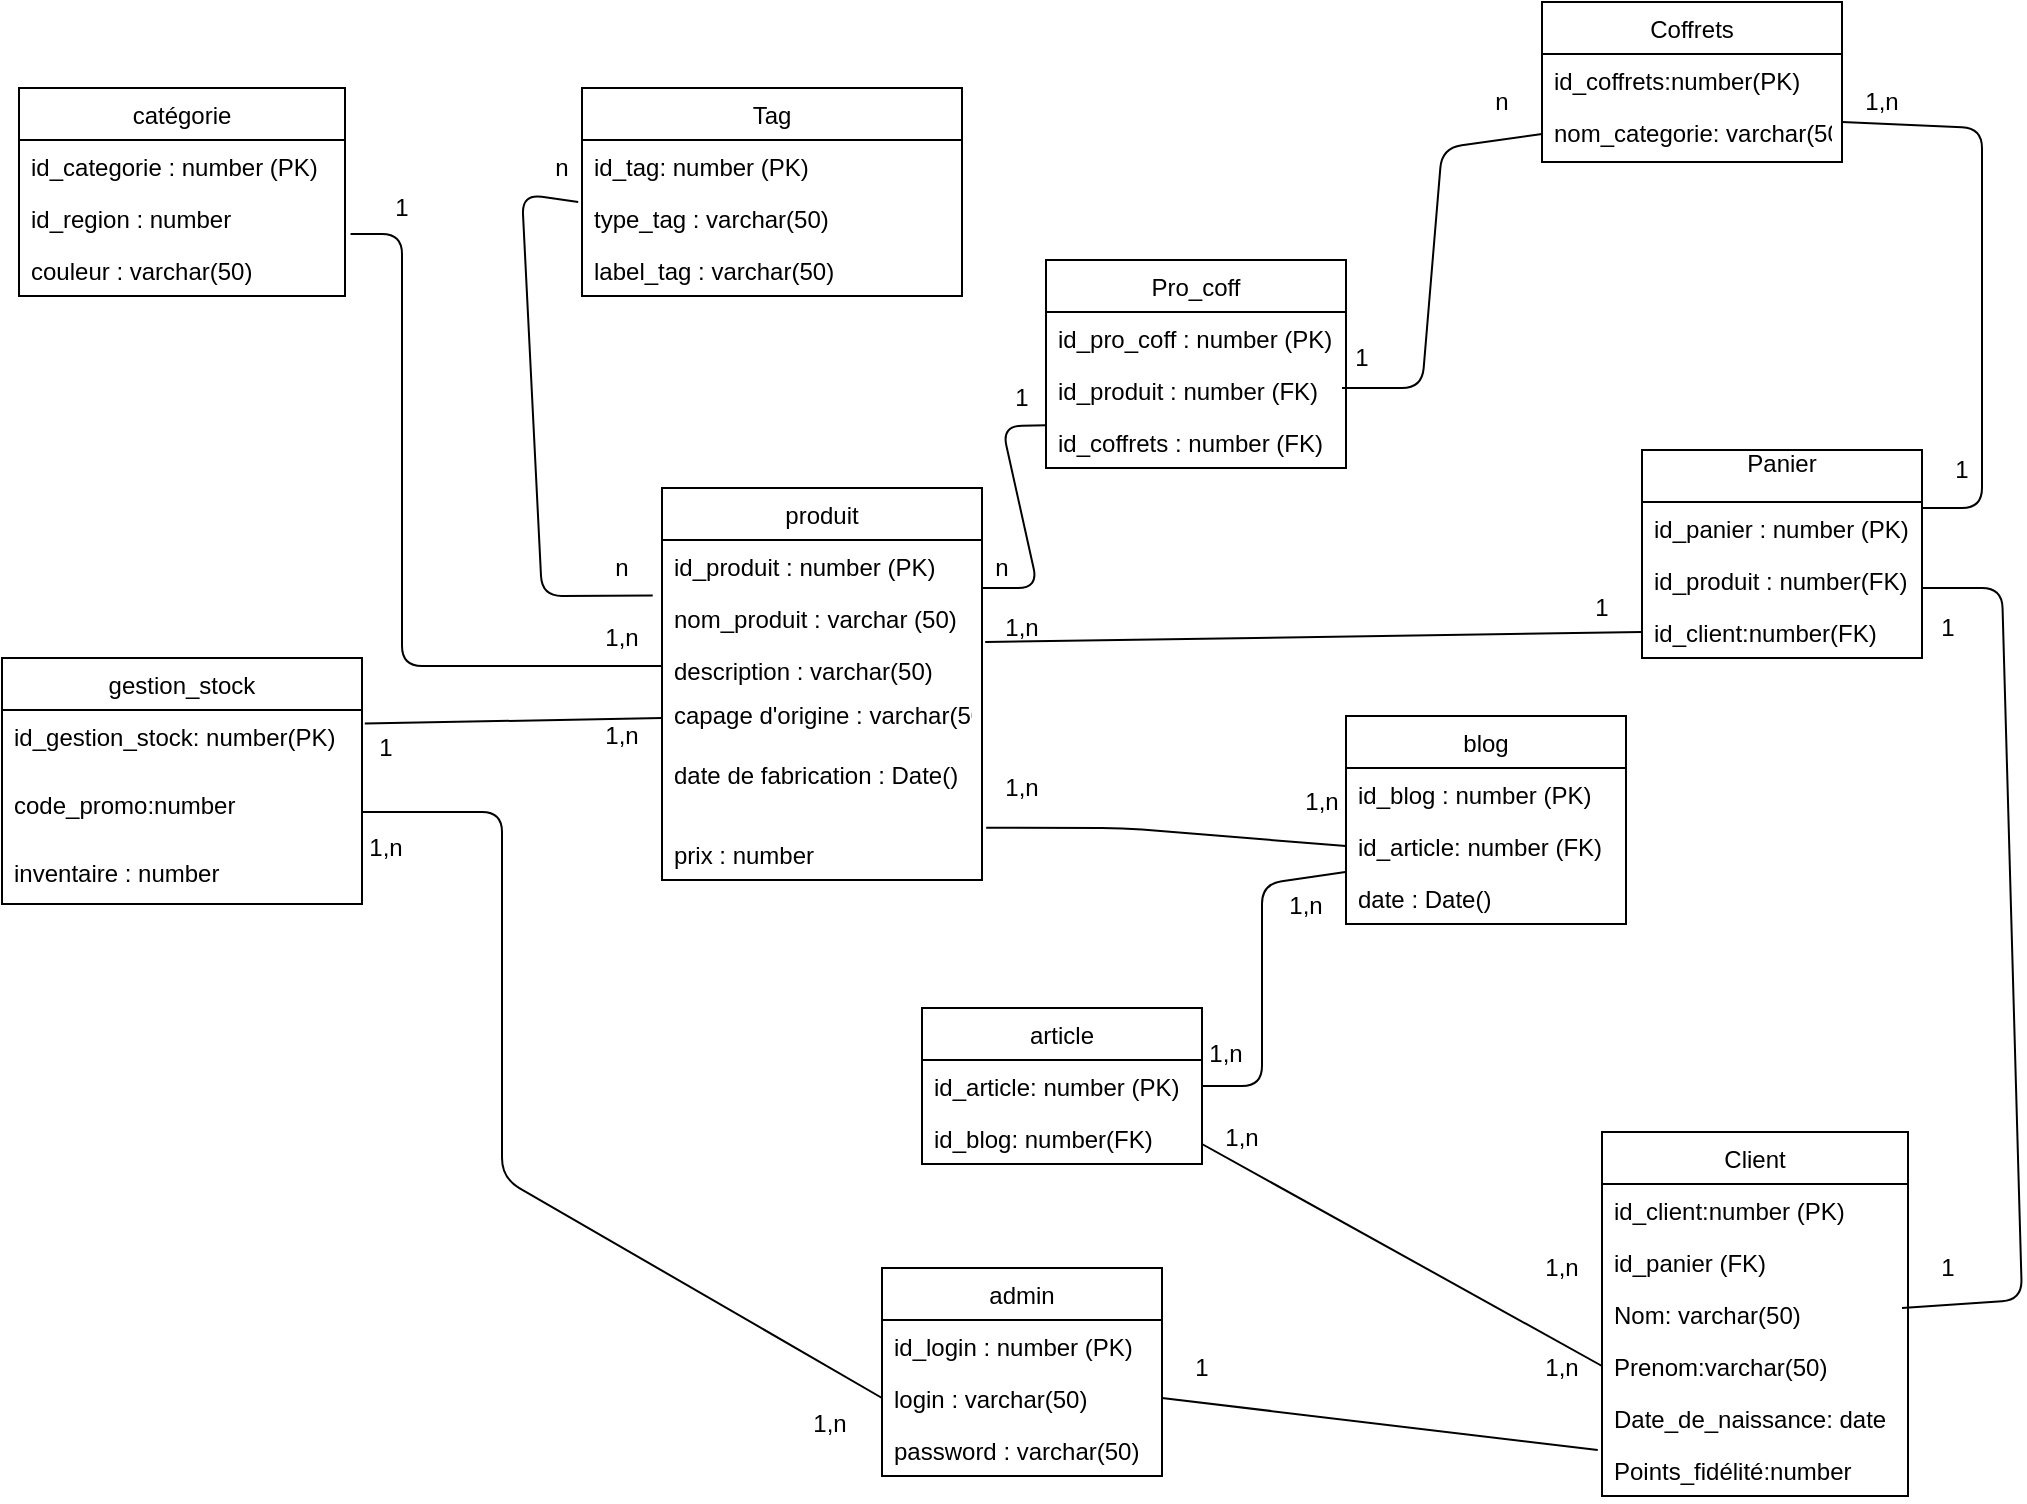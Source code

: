 <mxfile version="14.9.5" type="google"><diagram id="aawZgVWPwfKuGyZdiQRl" name="Page-1"><mxGraphModel dx="1038" dy="579" grid="1" gridSize="10" guides="1" tooltips="1" connect="1" arrows="1" fold="1" page="1" pageScale="1" pageWidth="827" pageHeight="1169" math="0" shadow="0"><root><mxCell id="0"/><mxCell id="1" parent="0"/><mxCell id="CbTCW1wahmR9rgJW9OrE-4" value="catégorie" style="swimlane;fontStyle=0;childLayout=stackLayout;horizontal=1;startSize=26;horizontalStack=0;resizeParent=1;resizeParentMax=0;resizeLast=0;collapsible=1;marginBottom=0;" parent="1" vertex="1"><mxGeometry x="8.5" y="70" width="163" height="104" as="geometry"/></mxCell><mxCell id="CbTCW1wahmR9rgJW9OrE-5" value="id_categorie : number (PK)" style="text;strokeColor=none;fillColor=none;align=left;verticalAlign=top;spacingLeft=4;spacingRight=4;overflow=hidden;rotatable=0;points=[[0,0.5],[1,0.5]];portConstraint=eastwest;" parent="CbTCW1wahmR9rgJW9OrE-4" vertex="1"><mxGeometry y="26" width="163" height="26" as="geometry"/></mxCell><mxCell id="R98wyj05vI2lQYsJUsNE-19" value="id_region : number" style="text;strokeColor=none;fillColor=none;align=left;verticalAlign=top;spacingLeft=4;spacingRight=4;overflow=hidden;rotatable=0;points=[[0,0.5],[1,0.5]];portConstraint=eastwest;" parent="CbTCW1wahmR9rgJW9OrE-4" vertex="1"><mxGeometry y="52" width="163" height="26" as="geometry"/></mxCell><mxCell id="PyzFe9c_wyoDlFiJnzRS-51" value="couleur : varchar(50)" style="text;strokeColor=none;fillColor=none;align=left;verticalAlign=top;spacingLeft=4;spacingRight=4;overflow=hidden;rotatable=0;points=[[0,0.5],[1,0.5]];portConstraint=eastwest;" parent="CbTCW1wahmR9rgJW9OrE-4" vertex="1"><mxGeometry y="78" width="163" height="26" as="geometry"/></mxCell><mxCell id="CbTCW1wahmR9rgJW9OrE-9" value="produit" style="swimlane;fontStyle=0;childLayout=stackLayout;horizontal=1;startSize=26;horizontalStack=0;resizeParent=1;resizeParentMax=0;resizeLast=0;collapsible=1;marginBottom=0;" parent="1" vertex="1"><mxGeometry x="330" y="270" width="160" height="196" as="geometry"/></mxCell><mxCell id="CbTCW1wahmR9rgJW9OrE-10" value="id_produit : number (PK)" style="text;strokeColor=none;fillColor=none;align=left;verticalAlign=top;spacingLeft=4;spacingRight=4;overflow=hidden;rotatable=0;points=[[0,0.5],[1,0.5]];portConstraint=eastwest;" parent="CbTCW1wahmR9rgJW9OrE-9" vertex="1"><mxGeometry y="26" width="160" height="26" as="geometry"/></mxCell><mxCell id="CbTCW1wahmR9rgJW9OrE-11" value="nom_produit : varchar (50)" style="text;strokeColor=none;fillColor=none;align=left;verticalAlign=top;spacingLeft=4;spacingRight=4;overflow=hidden;rotatable=0;points=[[0,0.5],[1,0.5]];portConstraint=eastwest;" parent="CbTCW1wahmR9rgJW9OrE-9" vertex="1"><mxGeometry y="52" width="160" height="26" as="geometry"/></mxCell><mxCell id="CbTCW1wahmR9rgJW9OrE-12" value="description : varchar(50)" style="text;strokeColor=none;fillColor=none;align=left;verticalAlign=top;spacingLeft=4;spacingRight=4;overflow=hidden;rotatable=0;points=[[0,0.5],[1,0.5]];portConstraint=eastwest;" parent="CbTCW1wahmR9rgJW9OrE-9" vertex="1"><mxGeometry y="78" width="160" height="22" as="geometry"/></mxCell><mxCell id="CbTCW1wahmR9rgJW9OrE-21" value="capage d'origine : varchar(50)" style="text;strokeColor=none;fillColor=none;align=left;verticalAlign=top;spacingLeft=4;spacingRight=4;overflow=hidden;rotatable=0;points=[[0,0.5],[1,0.5]];portConstraint=eastwest;" parent="CbTCW1wahmR9rgJW9OrE-9" vertex="1"><mxGeometry y="100" width="160" height="30" as="geometry"/></mxCell><mxCell id="CbTCW1wahmR9rgJW9OrE-23" value="date de fabrication : Date()" style="text;strokeColor=none;fillColor=none;align=left;verticalAlign=top;spacingLeft=4;spacingRight=4;overflow=hidden;rotatable=0;points=[[0,0.5],[1,0.5]];portConstraint=eastwest;" parent="CbTCW1wahmR9rgJW9OrE-9" vertex="1"><mxGeometry y="130" width="160" height="40" as="geometry"/></mxCell><mxCell id="PyzFe9c_wyoDlFiJnzRS-52" value="prix : number " style="text;strokeColor=none;fillColor=none;align=left;verticalAlign=top;spacingLeft=4;spacingRight=4;overflow=hidden;rotatable=0;points=[[0,0.5],[1,0.5]];portConstraint=eastwest;" parent="CbTCW1wahmR9rgJW9OrE-9" vertex="1"><mxGeometry y="170" width="160" height="26" as="geometry"/></mxCell><mxCell id="R98wyj05vI2lQYsJUsNE-3" value="Client" style="swimlane;fontStyle=0;childLayout=stackLayout;horizontal=1;startSize=26;horizontalStack=0;resizeParent=1;resizeParentMax=0;resizeLast=0;collapsible=1;marginBottom=0;" parent="1" vertex="1"><mxGeometry x="800" y="592" width="153" height="182" as="geometry"/></mxCell><mxCell id="R98wyj05vI2lQYsJUsNE-4" value="id_client:number (PK)" style="text;strokeColor=none;fillColor=none;align=left;verticalAlign=top;spacingLeft=4;spacingRight=4;overflow=hidden;rotatable=0;points=[[0,0.5],[1,0.5]];portConstraint=eastwest;" parent="R98wyj05vI2lQYsJUsNE-3" vertex="1"><mxGeometry y="26" width="153" height="26" as="geometry"/></mxCell><mxCell id="jQ_FjkhtUrvf_pqPnYev-1" value="id_panier (FK)" style="text;strokeColor=none;fillColor=none;align=left;verticalAlign=top;spacingLeft=4;spacingRight=4;overflow=hidden;rotatable=0;points=[[0,0.5],[1,0.5]];portConstraint=eastwest;" vertex="1" parent="R98wyj05vI2lQYsJUsNE-3"><mxGeometry y="52" width="153" height="26" as="geometry"/></mxCell><mxCell id="R98wyj05vI2lQYsJUsNE-5" value="Nom: varchar(50)" style="text;strokeColor=none;fillColor=none;align=left;verticalAlign=top;spacingLeft=4;spacingRight=4;overflow=hidden;rotatable=0;points=[[0,0.5],[1,0.5]];portConstraint=eastwest;" parent="R98wyj05vI2lQYsJUsNE-3" vertex="1"><mxGeometry y="78" width="153" height="26" as="geometry"/></mxCell><mxCell id="R98wyj05vI2lQYsJUsNE-6" value="Prenom:varchar(50)" style="text;strokeColor=none;fillColor=none;align=left;verticalAlign=top;spacingLeft=4;spacingRight=4;overflow=hidden;rotatable=0;points=[[0,0.5],[1,0.5]];portConstraint=eastwest;" parent="R98wyj05vI2lQYsJUsNE-3" vertex="1"><mxGeometry y="104" width="153" height="26" as="geometry"/></mxCell><mxCell id="R98wyj05vI2lQYsJUsNE-22" value="Date_de_naissance: date" style="text;strokeColor=none;fillColor=none;align=left;verticalAlign=top;spacingLeft=4;spacingRight=4;overflow=hidden;rotatable=0;points=[[0,0.5],[1,0.5]];portConstraint=eastwest;" parent="R98wyj05vI2lQYsJUsNE-3" vertex="1"><mxGeometry y="130" width="153" height="26" as="geometry"/></mxCell><mxCell id="R98wyj05vI2lQYsJUsNE-23" value="Points_fidélité:number" style="text;strokeColor=none;fillColor=none;align=left;verticalAlign=top;spacingLeft=4;spacingRight=4;overflow=hidden;rotatable=0;points=[[0,0.5],[1,0.5]];portConstraint=eastwest;" parent="R98wyj05vI2lQYsJUsNE-3" vertex="1"><mxGeometry y="156" width="153" height="26" as="geometry"/></mxCell><mxCell id="R98wyj05vI2lQYsJUsNE-7" value="Panier&#10;" style="swimlane;fontStyle=0;childLayout=stackLayout;horizontal=1;startSize=26;horizontalStack=0;resizeParent=1;resizeParentMax=0;resizeLast=0;collapsible=1;marginBottom=0;" parent="1" vertex="1"><mxGeometry x="820" y="251" width="140" height="104" as="geometry"/></mxCell><mxCell id="obNQRuwVgnJjX-P32J9_-3" value="id_panier : number (PK)" style="text;strokeColor=none;fillColor=none;align=left;verticalAlign=top;spacingLeft=4;spacingRight=4;overflow=hidden;rotatable=0;points=[[0,0.5],[1,0.5]];portConstraint=eastwest;" parent="R98wyj05vI2lQYsJUsNE-7" vertex="1"><mxGeometry y="26" width="140" height="26" as="geometry"/></mxCell><mxCell id="R98wyj05vI2lQYsJUsNE-8" value="id_produit : number(FK)" style="text;strokeColor=none;fillColor=none;align=left;verticalAlign=top;spacingLeft=4;spacingRight=4;overflow=hidden;rotatable=0;points=[[0,0.5],[1,0.5]];portConstraint=eastwest;" parent="R98wyj05vI2lQYsJUsNE-7" vertex="1"><mxGeometry y="52" width="140" height="26" as="geometry"/></mxCell><mxCell id="R98wyj05vI2lQYsJUsNE-9" value="id_client:number(FK)" style="text;strokeColor=none;fillColor=none;align=left;verticalAlign=top;spacingLeft=4;spacingRight=4;overflow=hidden;rotatable=0;points=[[0,0.5],[1,0.5]];portConstraint=eastwest;" parent="R98wyj05vI2lQYsJUsNE-7" vertex="1"><mxGeometry y="78" width="140" height="26" as="geometry"/></mxCell><mxCell id="R98wyj05vI2lQYsJUsNE-15" value="Coffrets" style="swimlane;fontStyle=0;childLayout=stackLayout;horizontal=1;startSize=26;horizontalStack=0;resizeParent=1;resizeParentMax=0;resizeLast=0;collapsible=1;marginBottom=0;" parent="1" vertex="1"><mxGeometry x="770" y="27" width="150" height="80" as="geometry"/></mxCell><mxCell id="CbTCW1wahmR9rgJW9OrE-33" value="id_coffrets:number(PK)" style="text;strokeColor=none;fillColor=none;align=left;verticalAlign=top;spacingLeft=4;spacingRight=4;overflow=hidden;rotatable=0;points=[[0,0.5],[1,0.5]];portConstraint=eastwest;" parent="R98wyj05vI2lQYsJUsNE-15" vertex="1"><mxGeometry y="26" width="150" height="26" as="geometry"/></mxCell><mxCell id="R98wyj05vI2lQYsJUsNE-16" value="nom_categorie: varchar(50)" style="text;strokeColor=none;fillColor=none;align=left;verticalAlign=top;spacingLeft=4;spacingRight=4;overflow=hidden;rotatable=0;points=[[0,0.5],[1,0.5]];portConstraint=eastwest;" parent="R98wyj05vI2lQYsJUsNE-15" vertex="1"><mxGeometry y="52" width="150" height="28" as="geometry"/></mxCell><mxCell id="CbTCW1wahmR9rgJW9OrE-25" value="admin" style="swimlane;fontStyle=0;childLayout=stackLayout;horizontal=1;startSize=26;horizontalStack=0;resizeParent=1;resizeParentMax=0;resizeLast=0;collapsible=1;marginBottom=0;" parent="1" vertex="1"><mxGeometry x="440" y="660" width="140" height="104" as="geometry"/></mxCell><mxCell id="obNQRuwVgnJjX-P32J9_-5" value="id_login : number (PK)" style="text;strokeColor=none;fillColor=none;align=left;verticalAlign=top;spacingLeft=4;spacingRight=4;overflow=hidden;rotatable=0;points=[[0,0.5],[1,0.5]];portConstraint=eastwest;" parent="CbTCW1wahmR9rgJW9OrE-25" vertex="1"><mxGeometry y="26" width="140" height="26" as="geometry"/></mxCell><mxCell id="CbTCW1wahmR9rgJW9OrE-26" value="login : varchar(50)" style="text;strokeColor=none;fillColor=none;align=left;verticalAlign=top;spacingLeft=4;spacingRight=4;overflow=hidden;rotatable=0;points=[[0,0.5],[1,0.5]];portConstraint=eastwest;" parent="CbTCW1wahmR9rgJW9OrE-25" vertex="1"><mxGeometry y="52" width="140" height="26" as="geometry"/></mxCell><mxCell id="CbTCW1wahmR9rgJW9OrE-27" value="password : varchar(50)" style="text;strokeColor=none;fillColor=none;align=left;verticalAlign=top;spacingLeft=4;spacingRight=4;overflow=hidden;rotatable=0;points=[[0,0.5],[1,0.5]];portConstraint=eastwest;" parent="CbTCW1wahmR9rgJW9OrE-25" vertex="1"><mxGeometry y="78" width="140" height="26" as="geometry"/></mxCell><mxCell id="CbTCW1wahmR9rgJW9OrE-29" value="gestion_stock" style="swimlane;fontStyle=0;childLayout=stackLayout;horizontal=1;startSize=26;horizontalStack=0;resizeParent=1;resizeParentMax=0;resizeLast=0;collapsible=1;marginBottom=0;" parent="1" vertex="1"><mxGeometry y="355" width="180" height="123" as="geometry"/></mxCell><mxCell id="obNQRuwVgnJjX-P32J9_-6" value="id_gestion_stock: number(PK)" style="text;strokeColor=none;fillColor=none;align=left;verticalAlign=top;spacingLeft=4;spacingRight=4;overflow=hidden;rotatable=0;points=[[0,0.5],[1,0.5]];portConstraint=eastwest;" parent="CbTCW1wahmR9rgJW9OrE-29" vertex="1"><mxGeometry y="26" width="180" height="34" as="geometry"/></mxCell><mxCell id="CbTCW1wahmR9rgJW9OrE-30" value="code_promo:number " style="text;strokeColor=none;fillColor=none;align=left;verticalAlign=top;spacingLeft=4;spacingRight=4;overflow=hidden;rotatable=0;points=[[0,0.5],[1,0.5]];portConstraint=eastwest;" parent="CbTCW1wahmR9rgJW9OrE-29" vertex="1"><mxGeometry y="60" width="180" height="34" as="geometry"/></mxCell><mxCell id="obNQRuwVgnJjX-P32J9_-1" value="inventaire : number" style="text;strokeColor=none;fillColor=none;align=left;verticalAlign=top;spacingLeft=4;spacingRight=4;overflow=hidden;rotatable=0;points=[[0,0.5],[1,0.5]];portConstraint=eastwest;" parent="CbTCW1wahmR9rgJW9OrE-29" vertex="1"><mxGeometry y="94" width="180" height="29" as="geometry"/></mxCell><mxCell id="PyzFe9c_wyoDlFiJnzRS-1" value="" style="endArrow=none;html=1;exitX=0;exitY=0.5;exitDx=0;exitDy=0;entryX=1.017;entryY=0.808;entryDx=0;entryDy=0;entryPerimeter=0;" parent="1" source="CbTCW1wahmR9rgJW9OrE-12" target="R98wyj05vI2lQYsJUsNE-19" edge="1"><mxGeometry width="50" height="50" relative="1" as="geometry"><mxPoint x="390" y="320" as="sourcePoint"/><mxPoint x="220" y="141" as="targetPoint"/><Array as="points"><mxPoint x="270" y="359"/><mxPoint x="200" y="359"/><mxPoint x="200" y="143"/></Array></mxGeometry></mxCell><mxCell id="PyzFe9c_wyoDlFiJnzRS-3" value="" style="endArrow=none;html=1;entryX=1.01;entryY=0.223;entryDx=0;entryDy=0;entryPerimeter=0;exitX=0;exitY=0.5;exitDx=0;exitDy=0;" parent="1" source="CbTCW1wahmR9rgJW9OrE-21" edge="1"><mxGeometry width="50" height="50" relative="1" as="geometry"><mxPoint x="340" y="420" as="sourcePoint"/><mxPoint x="181.4" y="387.798" as="targetPoint"/></mxGeometry></mxCell><mxCell id="PyzFe9c_wyoDlFiJnzRS-4" value="" style="endArrow=none;html=1;" parent="1" edge="1"><mxGeometry width="50" height="50" relative="1" as="geometry"><mxPoint x="950" y="680" as="sourcePoint"/><mxPoint x="960" y="320" as="targetPoint"/><Array as="points"><mxPoint x="1010" y="676"/><mxPoint x="1000" y="320"/></Array></mxGeometry></mxCell><mxCell id="PyzFe9c_wyoDlFiJnzRS-5" value="" style="endArrow=none;html=1;exitX=-0.014;exitY=1.115;exitDx=0;exitDy=0;entryX=1;entryY=0.5;entryDx=0;entryDy=0;exitPerimeter=0;" parent="1" source="R98wyj05vI2lQYsJUsNE-22" target="CbTCW1wahmR9rgJW9OrE-26" edge="1"><mxGeometry width="50" height="50" relative="1" as="geometry"><mxPoint x="390" y="590" as="sourcePoint"/><mxPoint x="440" y="540" as="targetPoint"/></mxGeometry></mxCell><mxCell id="PyzFe9c_wyoDlFiJnzRS-9" value="" style="endArrow=none;html=1;entryX=0;entryY=0.5;entryDx=0;entryDy=0;exitX=1.01;exitY=-0.045;exitDx=0;exitDy=0;exitPerimeter=0;" parent="1" source="CbTCW1wahmR9rgJW9OrE-12" target="R98wyj05vI2lQYsJUsNE-9" edge="1"><mxGeometry width="50" height="50" relative="1" as="geometry"><mxPoint x="390" y="330" as="sourcePoint"/><mxPoint x="771.82" y="344.604" as="targetPoint"/></mxGeometry></mxCell><mxCell id="PyzFe9c_wyoDlFiJnzRS-10" value="" style="endArrow=none;html=1;entryX=0;entryY=1;entryDx=0;entryDy=0;" parent="1" target="PyzFe9c_wyoDlFiJnzRS-14" edge="1"><mxGeometry width="50" height="50" relative="1" as="geometry"><mxPoint x="960" y="280" as="sourcePoint"/><mxPoint x="873" y="100" as="targetPoint"/><Array as="points"><mxPoint x="990" y="280"/><mxPoint x="990" y="90"/></Array></mxGeometry></mxCell><mxCell id="PyzFe9c_wyoDlFiJnzRS-11" value="" style="endArrow=none;html=1;exitX=0;exitY=0.5;exitDx=0;exitDy=0;entryX=1;entryY=0.5;entryDx=0;entryDy=0;" parent="1" source="CbTCW1wahmR9rgJW9OrE-26" target="CbTCW1wahmR9rgJW9OrE-30" edge="1"><mxGeometry width="50" height="50" relative="1" as="geometry"><mxPoint x="390" y="450" as="sourcePoint"/><mxPoint x="180" y="395" as="targetPoint"/><Array as="points"><mxPoint x="250" y="615"/><mxPoint x="250" y="432"/></Array></mxGeometry></mxCell><mxCell id="PyzFe9c_wyoDlFiJnzRS-14" value="1,n" style="text;html=1;strokeColor=none;fillColor=none;align=center;verticalAlign=middle;whiteSpace=wrap;rounded=0;" parent="1" vertex="1"><mxGeometry x="920" y="67" width="40" height="20" as="geometry"/></mxCell><mxCell id="PyzFe9c_wyoDlFiJnzRS-16" value="n" style="text;html=1;strokeColor=none;fillColor=none;align=center;verticalAlign=middle;whiteSpace=wrap;rounded=0;" parent="1" vertex="1"><mxGeometry x="480" y="300" width="40" height="20" as="geometry"/></mxCell><mxCell id="PyzFe9c_wyoDlFiJnzRS-17" value="n" style="text;html=1;strokeColor=none;fillColor=none;align=center;verticalAlign=middle;whiteSpace=wrap;rounded=0;" parent="1" vertex="1"><mxGeometry x="730" y="67" width="40" height="20" as="geometry"/></mxCell><mxCell id="PyzFe9c_wyoDlFiJnzRS-22" value="1,n" style="text;html=1;strokeColor=none;fillColor=none;align=center;verticalAlign=middle;whiteSpace=wrap;rounded=0;" parent="1" vertex="1"><mxGeometry x="171.5" y="440" width="40" height="20" as="geometry"/></mxCell><mxCell id="PyzFe9c_wyoDlFiJnzRS-23" value="1" style="text;html=1;strokeColor=none;fillColor=none;align=center;verticalAlign=middle;whiteSpace=wrap;rounded=0;" parent="1" vertex="1"><mxGeometry x="180" y="120" width="40" height="20" as="geometry"/></mxCell><mxCell id="PyzFe9c_wyoDlFiJnzRS-24" value="1,n" style="text;html=1;strokeColor=none;fillColor=none;align=center;verticalAlign=middle;whiteSpace=wrap;rounded=0;" parent="1" vertex="1"><mxGeometry x="290" y="335" width="40" height="20" as="geometry"/></mxCell><mxCell id="PyzFe9c_wyoDlFiJnzRS-25" value="1" style="text;html=1;strokeColor=none;fillColor=none;align=center;verticalAlign=middle;whiteSpace=wrap;rounded=0;" parent="1" vertex="1"><mxGeometry x="171.5" y="390" width="40" height="20" as="geometry"/></mxCell><mxCell id="PyzFe9c_wyoDlFiJnzRS-33" value="1" style="text;html=1;strokeColor=none;fillColor=none;align=center;verticalAlign=middle;whiteSpace=wrap;rounded=0;" parent="1" vertex="1"><mxGeometry x="953" y="330" width="40" height="20" as="geometry"/></mxCell><mxCell id="PyzFe9c_wyoDlFiJnzRS-34" value="1" style="text;html=1;strokeColor=none;fillColor=none;align=center;verticalAlign=middle;whiteSpace=wrap;rounded=0;" parent="1" vertex="1"><mxGeometry x="953" y="650" width="40" height="20" as="geometry"/></mxCell><mxCell id="PyzFe9c_wyoDlFiJnzRS-35" value="1" style="text;html=1;strokeColor=none;fillColor=none;align=center;verticalAlign=middle;whiteSpace=wrap;rounded=0;" parent="1" vertex="1"><mxGeometry x="580" y="700" width="40" height="20" as="geometry"/></mxCell><mxCell id="PyzFe9c_wyoDlFiJnzRS-38" value="1,n" style="text;html=1;strokeColor=none;fillColor=none;align=center;verticalAlign=middle;whiteSpace=wrap;rounded=0;" parent="1" vertex="1"><mxGeometry x="760" y="700" width="40" height="20" as="geometry"/></mxCell><mxCell id="PyzFe9c_wyoDlFiJnzRS-39" value="1,n" style="text;html=1;strokeColor=none;fillColor=none;align=center;verticalAlign=middle;whiteSpace=wrap;rounded=0;" parent="1" vertex="1"><mxGeometry x="394" y="728" width="40" height="20" as="geometry"/></mxCell><mxCell id="PyzFe9c_wyoDlFiJnzRS-40" value="1,n" style="text;html=1;strokeColor=none;fillColor=none;align=center;verticalAlign=middle;whiteSpace=wrap;rounded=0;" parent="1" vertex="1"><mxGeometry x="290" y="384" width="40" height="20" as="geometry"/></mxCell><mxCell id="PyzFe9c_wyoDlFiJnzRS-41" value="1" style="text;html=1;strokeColor=none;fillColor=none;align=center;verticalAlign=middle;whiteSpace=wrap;rounded=0;" parent="1" vertex="1"><mxGeometry x="780" y="320" width="40" height="20" as="geometry"/></mxCell><mxCell id="PyzFe9c_wyoDlFiJnzRS-42" value="1,n" style="text;html=1;strokeColor=none;fillColor=none;align=center;verticalAlign=middle;whiteSpace=wrap;rounded=0;" parent="1" vertex="1"><mxGeometry x="490" y="330" width="40" height="20" as="geometry"/></mxCell><mxCell id="PyzFe9c_wyoDlFiJnzRS-43" value="Pro_coff" style="swimlane;fontStyle=0;childLayout=stackLayout;horizontal=1;startSize=26;horizontalStack=0;resizeParent=1;resizeParentMax=0;resizeLast=0;collapsible=1;marginBottom=0;" parent="1" vertex="1"><mxGeometry x="522" y="156" width="150" height="104" as="geometry"/></mxCell><mxCell id="obNQRuwVgnJjX-P32J9_-2" value="id_pro_coff : number (PK)" style="text;strokeColor=none;fillColor=none;align=left;verticalAlign=top;spacingLeft=4;spacingRight=4;overflow=hidden;rotatable=0;points=[[0,0.5],[1,0.5]];portConstraint=eastwest;" parent="PyzFe9c_wyoDlFiJnzRS-43" vertex="1"><mxGeometry y="26" width="150" height="26" as="geometry"/></mxCell><mxCell id="CD9dvCcJynhWvQKeR2lS-1" value="id_produit : number (FK)" style="text;strokeColor=none;fillColor=none;align=left;verticalAlign=top;spacingLeft=4;spacingRight=4;overflow=hidden;rotatable=0;points=[[0,0.5],[1,0.5]];portConstraint=eastwest;" parent="PyzFe9c_wyoDlFiJnzRS-43" vertex="1"><mxGeometry y="52" width="150" height="26" as="geometry"/></mxCell><mxCell id="CD9dvCcJynhWvQKeR2lS-2" value="id_coffrets : number (FK)" style="text;strokeColor=none;fillColor=none;align=left;verticalAlign=top;spacingLeft=4;spacingRight=4;overflow=hidden;rotatable=0;points=[[0,0.5],[1,0.5]];portConstraint=eastwest;" parent="PyzFe9c_wyoDlFiJnzRS-43" vertex="1"><mxGeometry y="78" width="150" height="26" as="geometry"/></mxCell><mxCell id="PyzFe9c_wyoDlFiJnzRS-47" value="" style="endArrow=none;html=1;entryX=0.001;entryY=1.177;entryDx=0;entryDy=0;entryPerimeter=0;" parent="1" target="CD9dvCcJynhWvQKeR2lS-1" edge="1"><mxGeometry width="50" height="50" relative="1" as="geometry"><mxPoint x="490" y="320" as="sourcePoint"/><mxPoint x="519" y="179.008" as="targetPoint"/><Array as="points"><mxPoint x="518" y="320"/><mxPoint x="500" y="239"/></Array></mxGeometry></mxCell><mxCell id="PyzFe9c_wyoDlFiJnzRS-49" value="1" style="text;html=1;strokeColor=none;fillColor=none;align=center;verticalAlign=middle;whiteSpace=wrap;rounded=0;" parent="1" vertex="1"><mxGeometry x="490" y="215" width="40" height="20" as="geometry"/></mxCell><mxCell id="PyzFe9c_wyoDlFiJnzRS-50" value="1" style="text;html=1;strokeColor=none;fillColor=none;align=center;verticalAlign=middle;whiteSpace=wrap;rounded=0;" parent="1" vertex="1"><mxGeometry x="660" y="195" width="40" height="20" as="geometry"/></mxCell><mxCell id="qQ9QPPSRTEQ5s_1iOOwW-1" value="" style="endArrow=none;html=1;entryX=0;entryY=0.5;entryDx=0;entryDy=0;" parent="1" target="R98wyj05vI2lQYsJUsNE-16" edge="1"><mxGeometry width="50" height="50" relative="1" as="geometry"><mxPoint x="670" y="220" as="sourcePoint"/><mxPoint x="690" y="100" as="targetPoint"/><Array as="points"><mxPoint x="710" y="220"/><mxPoint x="720" y="100"/></Array></mxGeometry></mxCell><mxCell id="obNQRuwVgnJjX-P32J9_-7" value="blog" style="swimlane;fontStyle=0;childLayout=stackLayout;horizontal=1;startSize=26;horizontalStack=0;resizeParent=1;resizeParentMax=0;resizeLast=0;collapsible=1;marginBottom=0;" parent="1" vertex="1"><mxGeometry x="672" y="384" width="140" height="104" as="geometry"/></mxCell><mxCell id="Kq8mh6iszi9PeWgb5mFT-7" value="id_blog : number (PK)" style="text;strokeColor=none;fillColor=none;align=left;verticalAlign=top;spacingLeft=4;spacingRight=4;overflow=hidden;rotatable=0;points=[[0,0.5],[1,0.5]];portConstraint=eastwest;" parent="obNQRuwVgnJjX-P32J9_-7" vertex="1"><mxGeometry y="26" width="140" height="26" as="geometry"/></mxCell><mxCell id="obNQRuwVgnJjX-P32J9_-8" value="id_article: number (FK)&#10;" style="text;strokeColor=none;fillColor=none;align=left;verticalAlign=top;spacingLeft=4;spacingRight=4;overflow=hidden;rotatable=0;points=[[0,0.5],[1,0.5]];portConstraint=eastwest;" parent="obNQRuwVgnJjX-P32J9_-7" vertex="1"><mxGeometry y="52" width="140" height="26" as="geometry"/></mxCell><mxCell id="U08O2ywHAikW27uGfJoC-1" value="date : Date()" style="text;strokeColor=none;fillColor=none;align=left;verticalAlign=top;spacingLeft=4;spacingRight=4;overflow=hidden;rotatable=0;points=[[0,0.5],[1,0.5]];portConstraint=eastwest;" parent="obNQRuwVgnJjX-P32J9_-7" vertex="1"><mxGeometry y="78" width="140" height="26" as="geometry"/></mxCell><mxCell id="Vmicjdg_Z0q9VTX6h6RC-1" value="Tag" style="swimlane;fontStyle=0;childLayout=stackLayout;horizontal=1;startSize=26;horizontalStack=0;resizeParent=1;resizeParentMax=0;resizeLast=0;collapsible=1;marginBottom=0;" parent="1" vertex="1"><mxGeometry x="290" y="70" width="190" height="104" as="geometry"/></mxCell><mxCell id="Kq8mh6iszi9PeWgb5mFT-1" value="id_tag: number (PK)" style="text;strokeColor=none;fillColor=none;align=left;verticalAlign=top;spacingLeft=4;spacingRight=4;overflow=hidden;rotatable=0;points=[[0,0.5],[1,0.5]];portConstraint=eastwest;" parent="Vmicjdg_Z0q9VTX6h6RC-1" vertex="1"><mxGeometry y="26" width="190" height="26" as="geometry"/></mxCell><mxCell id="CbTCW1wahmR9rgJW9OrE-22" value="type_tag : varchar(50)" style="text;strokeColor=none;fillColor=none;align=left;verticalAlign=top;spacingLeft=4;spacingRight=4;overflow=hidden;rotatable=0;points=[[0,0.5],[1,0.5]];portConstraint=eastwest;" parent="Vmicjdg_Z0q9VTX6h6RC-1" vertex="1"><mxGeometry y="52" width="190" height="26" as="geometry"/></mxCell><mxCell id="Kq8mh6iszi9PeWgb5mFT-2" value="label_tag : varchar(50)" style="text;strokeColor=none;fillColor=none;align=left;verticalAlign=top;spacingLeft=4;spacingRight=4;overflow=hidden;rotatable=0;points=[[0,0.5],[1,0.5]];portConstraint=eastwest;" parent="Vmicjdg_Z0q9VTX6h6RC-1" vertex="1"><mxGeometry y="78" width="190" height="26" as="geometry"/></mxCell><mxCell id="Vmicjdg_Z0q9VTX6h6RC-5" value="" style="endArrow=none;html=1;entryX=-0.01;entryY=0.192;entryDx=0;entryDy=0;entryPerimeter=0;exitX=-0.029;exitY=0.069;exitDx=0;exitDy=0;exitPerimeter=0;" parent="1" source="CbTCW1wahmR9rgJW9OrE-11" target="CbTCW1wahmR9rgJW9OrE-22" edge="1"><mxGeometry width="50" height="50" relative="1" as="geometry"><mxPoint x="355" y="285" as="sourcePoint"/><mxPoint x="380" y="150" as="targetPoint"/><Array as="points"><mxPoint x="270" y="324"/><mxPoint x="260" y="123"/></Array></mxGeometry></mxCell><mxCell id="U08O2ywHAikW27uGfJoC-2" value="n" style="text;html=1;strokeColor=none;fillColor=none;align=center;verticalAlign=middle;whiteSpace=wrap;rounded=0;" parent="1" vertex="1"><mxGeometry x="290" y="300" width="40" height="20" as="geometry"/></mxCell><mxCell id="U08O2ywHAikW27uGfJoC-3" value="n" style="text;html=1;strokeColor=none;fillColor=none;align=center;verticalAlign=middle;whiteSpace=wrap;rounded=0;" parent="1" vertex="1"><mxGeometry x="260" y="100" width="40" height="20" as="geometry"/></mxCell><mxCell id="oJ-M0vQF68qqeS9PoSK9-1" value="" style="endArrow=none;html=1;entryX=0;entryY=0.5;entryDx=0;entryDy=0;exitX=1.013;exitY=-0.007;exitDx=0;exitDy=0;exitPerimeter=0;" parent="1" source="PyzFe9c_wyoDlFiJnzRS-52" target="obNQRuwVgnJjX-P32J9_-8" edge="1"><mxGeometry width="50" height="50" relative="1" as="geometry"><mxPoint x="490" y="442" as="sourcePoint"/><mxPoint x="520" y="480" as="targetPoint"/><Array as="points"><mxPoint x="560" y="440"/></Array></mxGeometry></mxCell><mxCell id="XTbKuXqrZLlPmtryJjCg-1" value="1,n" style="text;html=1;strokeColor=none;fillColor=none;align=center;verticalAlign=middle;whiteSpace=wrap;rounded=0;" parent="1" vertex="1"><mxGeometry x="490" y="410" width="40" height="20" as="geometry"/></mxCell><mxCell id="XTbKuXqrZLlPmtryJjCg-2" value="1,n" style="text;html=1;strokeColor=none;fillColor=none;align=center;verticalAlign=middle;whiteSpace=wrap;rounded=0;" parent="1" vertex="1"><mxGeometry x="640" y="414" width="40" height="26" as="geometry"/></mxCell><mxCell id="Kq8mh6iszi9PeWgb5mFT-4" value="article" style="swimlane;fontStyle=0;childLayout=stackLayout;horizontal=1;startSize=26;horizontalStack=0;resizeParent=1;resizeParentMax=0;resizeLast=0;collapsible=1;marginBottom=0;" parent="1" vertex="1"><mxGeometry x="460" y="530" width="140" height="78" as="geometry"/></mxCell><mxCell id="Kq8mh6iszi9PeWgb5mFT-5" value="id_article: number (PK)&#10;" style="text;strokeColor=none;fillColor=none;align=left;verticalAlign=top;spacingLeft=4;spacingRight=4;overflow=hidden;rotatable=0;points=[[0,0.5],[1,0.5]];portConstraint=eastwest;" parent="Kq8mh6iszi9PeWgb5mFT-4" vertex="1"><mxGeometry y="26" width="140" height="26" as="geometry"/></mxCell><mxCell id="Kq8mh6iszi9PeWgb5mFT-9" value="id_blog: number(FK)&#10;" style="text;strokeColor=none;fillColor=none;align=left;verticalAlign=top;spacingLeft=4;spacingRight=4;overflow=hidden;rotatable=0;points=[[0,0.5],[1,0.5]];portConstraint=eastwest;" parent="Kq8mh6iszi9PeWgb5mFT-4" vertex="1"><mxGeometry y="52" width="140" height="26" as="geometry"/></mxCell><mxCell id="Kq8mh6iszi9PeWgb5mFT-10" value="" style="endArrow=none;html=1;entryX=-0.002;entryY=0.002;entryDx=0;entryDy=0;exitX=1;exitY=0.5;exitDx=0;exitDy=0;entryPerimeter=0;" parent="1" source="Kq8mh6iszi9PeWgb5mFT-5" target="U08O2ywHAikW27uGfJoC-1" edge="1"><mxGeometry width="50" height="50" relative="1" as="geometry"><mxPoint x="640" y="560" as="sourcePoint"/><mxPoint x="490" y="500" as="targetPoint"/><Array as="points"><mxPoint x="630" y="569"/><mxPoint x="630" y="468"/></Array></mxGeometry></mxCell><mxCell id="Kq8mh6iszi9PeWgb5mFT-11" value="1,n" style="text;html=1;strokeColor=none;fillColor=none;align=center;verticalAlign=middle;whiteSpace=wrap;rounded=0;" parent="1" vertex="1"><mxGeometry x="592" y="540" width="40" height="26" as="geometry"/></mxCell><mxCell id="Kq8mh6iszi9PeWgb5mFT-12" value="1,n" style="text;html=1;strokeColor=none;fillColor=none;align=center;verticalAlign=middle;whiteSpace=wrap;rounded=0;" parent="1" vertex="1"><mxGeometry x="632" y="466" width="40" height="26" as="geometry"/></mxCell><mxCell id="Kq8mh6iszi9PeWgb5mFT-13" value="" style="endArrow=none;html=1;exitX=0;exitY=0.5;exitDx=0;exitDy=0;" parent="1" source="R98wyj05vI2lQYsJUsNE-6" edge="1"><mxGeometry width="50" height="50" relative="1" as="geometry"><mxPoint x="440" y="550" as="sourcePoint"/><mxPoint x="600" y="598" as="targetPoint"/></mxGeometry></mxCell><mxCell id="Kq8mh6iszi9PeWgb5mFT-15" value="1,n" style="text;html=1;strokeColor=none;fillColor=none;align=center;verticalAlign=middle;whiteSpace=wrap;rounded=0;" parent="1" vertex="1"><mxGeometry x="600" y="585" width="40" height="20" as="geometry"/></mxCell><mxCell id="Kq8mh6iszi9PeWgb5mFT-16" value="1,n" style="text;html=1;strokeColor=none;fillColor=none;align=center;verticalAlign=middle;whiteSpace=wrap;rounded=0;" parent="1" vertex="1"><mxGeometry x="760" y="650" width="40" height="20" as="geometry"/></mxCell><mxCell id="Kq8mh6iszi9PeWgb5mFT-17" value="1" style="text;html=1;strokeColor=none;fillColor=none;align=center;verticalAlign=middle;whiteSpace=wrap;rounded=0;" parent="1" vertex="1"><mxGeometry x="960" y="251" width="40" height="20" as="geometry"/></mxCell></root></mxGraphModel></diagram></mxfile>